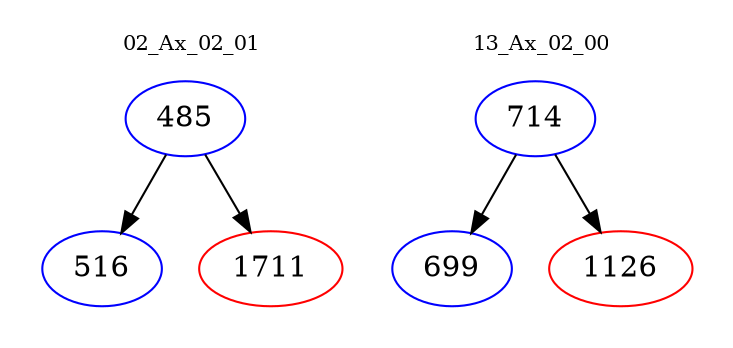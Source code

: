 digraph{
subgraph cluster_0 {
color = white
label = "02_Ax_02_01";
fontsize=10;
T0_485 [label="485", color="blue"]
T0_485 -> T0_516 [color="black"]
T0_516 [label="516", color="blue"]
T0_485 -> T0_1711 [color="black"]
T0_1711 [label="1711", color="red"]
}
subgraph cluster_1 {
color = white
label = "13_Ax_02_00";
fontsize=10;
T1_714 [label="714", color="blue"]
T1_714 -> T1_699 [color="black"]
T1_699 [label="699", color="blue"]
T1_714 -> T1_1126 [color="black"]
T1_1126 [label="1126", color="red"]
}
}
